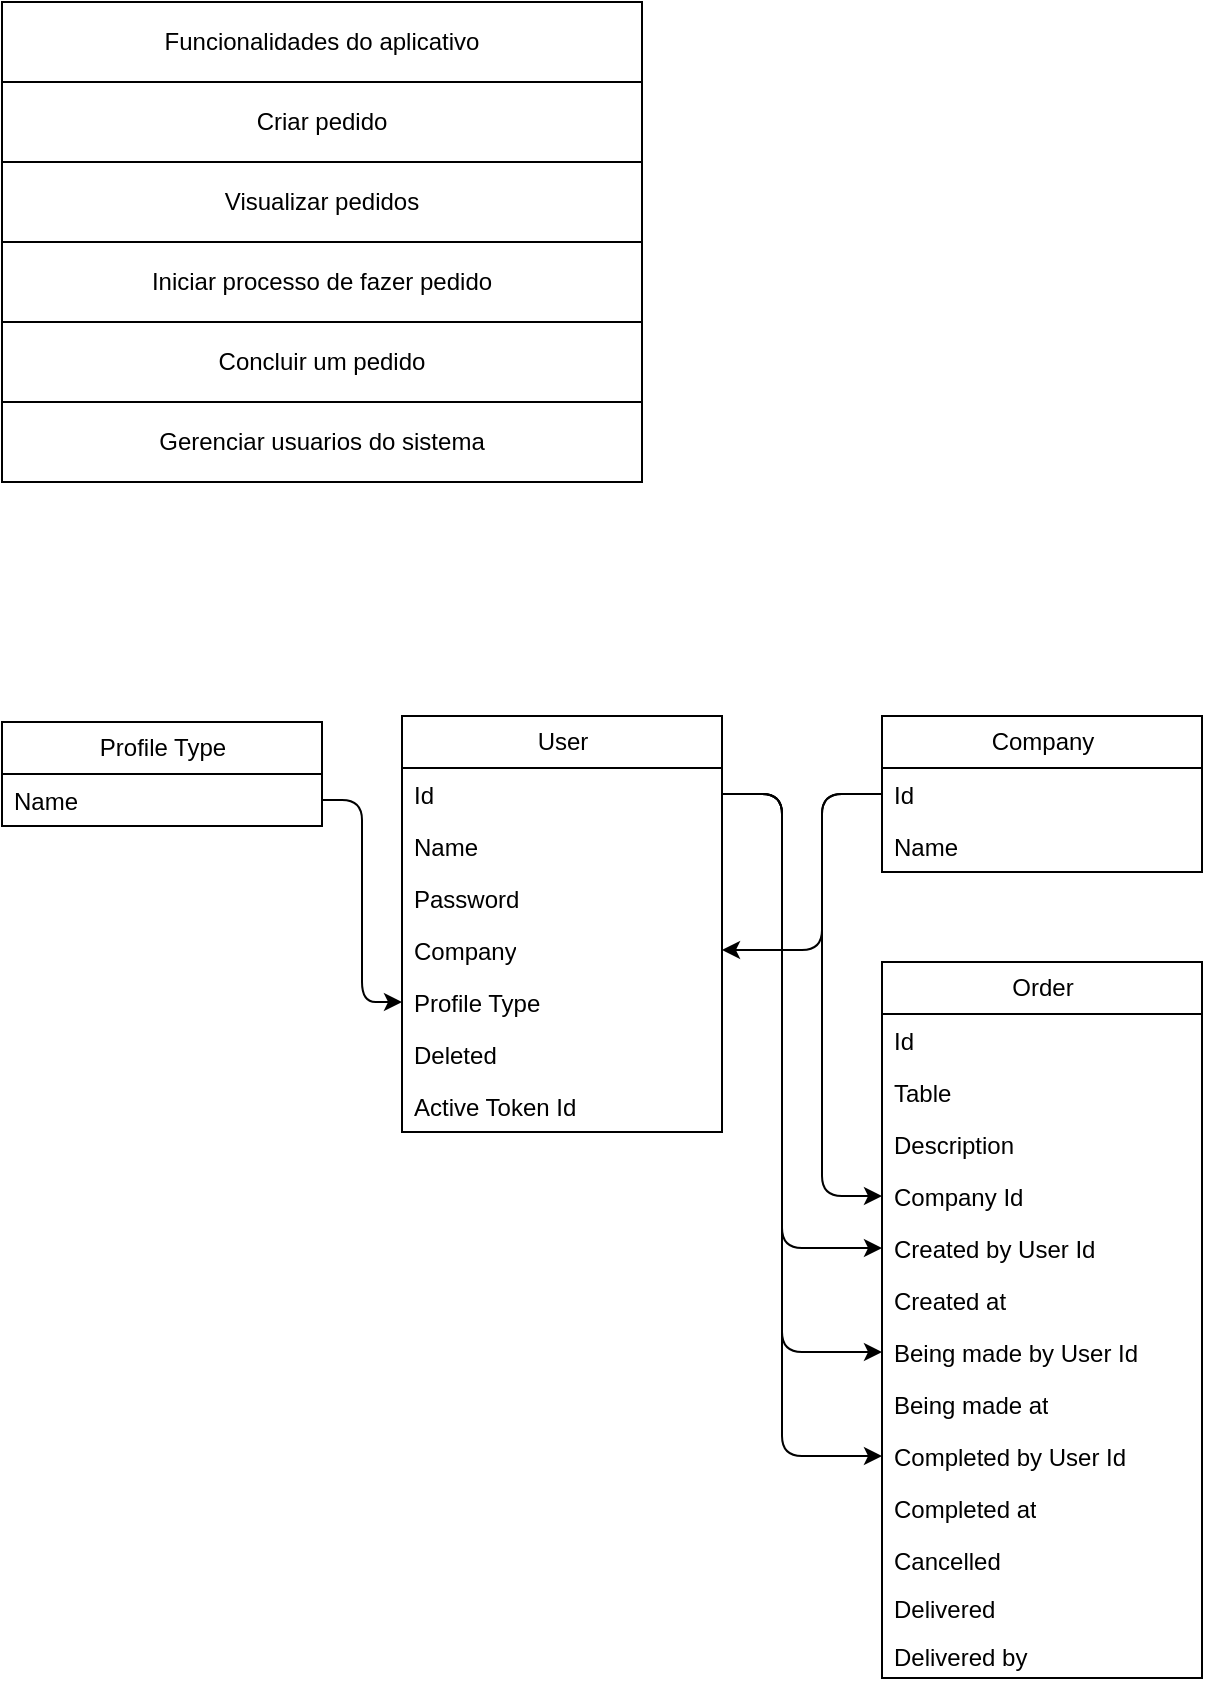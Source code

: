 <mxfile version="24.7.6">
  <diagram name="Page-1" id="xGH0vzM_QA4cssUUyt8o">
    <mxGraphModel dx="694" dy="555" grid="1" gridSize="10" guides="1" tooltips="1" connect="1" arrows="1" fold="1" page="1" pageScale="1" pageWidth="850" pageHeight="1100" math="0" shadow="0">
      <root>
        <mxCell id="0" />
        <mxCell id="1" parent="0" />
        <mxCell id="QV8UUKTRK6wTIGegPZfl-1" value="Funcionalidades do aplicativo" style="rounded=0;whiteSpace=wrap;html=1;" vertex="1" parent="1">
          <mxGeometry x="40" y="40" width="320" height="40" as="geometry" />
        </mxCell>
        <mxCell id="QV8UUKTRK6wTIGegPZfl-2" value="Criar pedido" style="rounded=0;whiteSpace=wrap;html=1;" vertex="1" parent="1">
          <mxGeometry x="40" y="80" width="320" height="40" as="geometry" />
        </mxCell>
        <mxCell id="QV8UUKTRK6wTIGegPZfl-3" value="Visualizar pedidos" style="rounded=0;whiteSpace=wrap;html=1;" vertex="1" parent="1">
          <mxGeometry x="40" y="120" width="320" height="40" as="geometry" />
        </mxCell>
        <mxCell id="QV8UUKTRK6wTIGegPZfl-4" value="Iniciar processo de fazer pedido" style="rounded=0;whiteSpace=wrap;html=1;" vertex="1" parent="1">
          <mxGeometry x="40" y="160" width="320" height="40" as="geometry" />
        </mxCell>
        <mxCell id="QV8UUKTRK6wTIGegPZfl-5" value="Concluir um pedido" style="rounded=0;whiteSpace=wrap;html=1;" vertex="1" parent="1">
          <mxGeometry x="40" y="200" width="320" height="40" as="geometry" />
        </mxCell>
        <mxCell id="QV8UUKTRK6wTIGegPZfl-6" value="Gerenciar usuarios do sistema" style="rounded=0;whiteSpace=wrap;html=1;" vertex="1" parent="1">
          <mxGeometry x="40" y="240" width="320" height="40" as="geometry" />
        </mxCell>
        <mxCell id="QV8UUKTRK6wTIGegPZfl-7" value="User" style="swimlane;fontStyle=0;childLayout=stackLayout;horizontal=1;startSize=26;fillColor=none;horizontalStack=0;resizeParent=1;resizeParentMax=0;resizeLast=0;collapsible=1;marginBottom=0;html=1;" vertex="1" parent="1">
          <mxGeometry x="240" y="397" width="160" height="208" as="geometry" />
        </mxCell>
        <mxCell id="QV8UUKTRK6wTIGegPZfl-8" value="Id" style="text;strokeColor=none;fillColor=none;align=left;verticalAlign=top;spacingLeft=4;spacingRight=4;overflow=hidden;rotatable=0;points=[[0,0.5],[1,0.5]];portConstraint=eastwest;whiteSpace=wrap;html=1;" vertex="1" parent="QV8UUKTRK6wTIGegPZfl-7">
          <mxGeometry y="26" width="160" height="26" as="geometry" />
        </mxCell>
        <mxCell id="QV8UUKTRK6wTIGegPZfl-9" value="Name" style="text;strokeColor=none;fillColor=none;align=left;verticalAlign=top;spacingLeft=4;spacingRight=4;overflow=hidden;rotatable=0;points=[[0,0.5],[1,0.5]];portConstraint=eastwest;whiteSpace=wrap;html=1;" vertex="1" parent="QV8UUKTRK6wTIGegPZfl-7">
          <mxGeometry y="52" width="160" height="26" as="geometry" />
        </mxCell>
        <mxCell id="QV8UUKTRK6wTIGegPZfl-10" value="Password" style="text;strokeColor=none;fillColor=none;align=left;verticalAlign=top;spacingLeft=4;spacingRight=4;overflow=hidden;rotatable=0;points=[[0,0.5],[1,0.5]];portConstraint=eastwest;whiteSpace=wrap;html=1;" vertex="1" parent="QV8UUKTRK6wTIGegPZfl-7">
          <mxGeometry y="78" width="160" height="26" as="geometry" />
        </mxCell>
        <mxCell id="QV8UUKTRK6wTIGegPZfl-11" value="Company" style="text;strokeColor=none;fillColor=none;align=left;verticalAlign=top;spacingLeft=4;spacingRight=4;overflow=hidden;rotatable=0;points=[[0,0.5],[1,0.5]];portConstraint=eastwest;whiteSpace=wrap;html=1;" vertex="1" parent="QV8UUKTRK6wTIGegPZfl-7">
          <mxGeometry y="104" width="160" height="26" as="geometry" />
        </mxCell>
        <mxCell id="QV8UUKTRK6wTIGegPZfl-12" value="Profile Type" style="text;strokeColor=none;fillColor=none;align=left;verticalAlign=top;spacingLeft=4;spacingRight=4;overflow=hidden;rotatable=0;points=[[0,0.5],[1,0.5]];portConstraint=eastwest;whiteSpace=wrap;html=1;" vertex="1" parent="QV8UUKTRK6wTIGegPZfl-7">
          <mxGeometry y="130" width="160" height="26" as="geometry" />
        </mxCell>
        <mxCell id="QV8UUKTRK6wTIGegPZfl-13" value="Deleted" style="text;strokeColor=none;fillColor=none;align=left;verticalAlign=top;spacingLeft=4;spacingRight=4;overflow=hidden;rotatable=0;points=[[0,0.5],[1,0.5]];portConstraint=eastwest;whiteSpace=wrap;html=1;" vertex="1" parent="QV8UUKTRK6wTIGegPZfl-7">
          <mxGeometry y="156" width="160" height="26" as="geometry" />
        </mxCell>
        <mxCell id="QV8UUKTRK6wTIGegPZfl-14" value="Active Token Id" style="text;strokeColor=none;fillColor=none;align=left;verticalAlign=top;spacingLeft=4;spacingRight=4;overflow=hidden;rotatable=0;points=[[0,0.5],[1,0.5]];portConstraint=eastwest;whiteSpace=wrap;html=1;" vertex="1" parent="QV8UUKTRK6wTIGegPZfl-7">
          <mxGeometry y="182" width="160" height="26" as="geometry" />
        </mxCell>
        <mxCell id="QV8UUKTRK6wTIGegPZfl-15" value="Order" style="swimlane;fontStyle=0;childLayout=stackLayout;horizontal=1;startSize=26;fillColor=none;horizontalStack=0;resizeParent=1;resizeParentMax=0;resizeLast=0;collapsible=1;marginBottom=0;html=1;" vertex="1" parent="1">
          <mxGeometry x="480" y="520" width="160" height="358" as="geometry" />
        </mxCell>
        <mxCell id="QV8UUKTRK6wTIGegPZfl-16" value="Id" style="text;strokeColor=none;fillColor=none;align=left;verticalAlign=top;spacingLeft=4;spacingRight=4;overflow=hidden;rotatable=0;points=[[0,0.5],[1,0.5]];portConstraint=eastwest;whiteSpace=wrap;html=1;" vertex="1" parent="QV8UUKTRK6wTIGegPZfl-15">
          <mxGeometry y="26" width="160" height="26" as="geometry" />
        </mxCell>
        <mxCell id="QV8UUKTRK6wTIGegPZfl-17" value="Table" style="text;strokeColor=none;fillColor=none;align=left;verticalAlign=top;spacingLeft=4;spacingRight=4;overflow=hidden;rotatable=0;points=[[0,0.5],[1,0.5]];portConstraint=eastwest;whiteSpace=wrap;html=1;" vertex="1" parent="QV8UUKTRK6wTIGegPZfl-15">
          <mxGeometry y="52" width="160" height="26" as="geometry" />
        </mxCell>
        <mxCell id="QV8UUKTRK6wTIGegPZfl-18" value="Description" style="text;strokeColor=none;fillColor=none;align=left;verticalAlign=top;spacingLeft=4;spacingRight=4;overflow=hidden;rotatable=0;points=[[0,0.5],[1,0.5]];portConstraint=eastwest;whiteSpace=wrap;html=1;" vertex="1" parent="QV8UUKTRK6wTIGegPZfl-15">
          <mxGeometry y="78" width="160" height="26" as="geometry" />
        </mxCell>
        <mxCell id="QV8UUKTRK6wTIGegPZfl-19" value="Company Id" style="text;strokeColor=none;fillColor=none;align=left;verticalAlign=top;spacingLeft=4;spacingRight=4;overflow=hidden;rotatable=0;points=[[0,0.5],[1,0.5]];portConstraint=eastwest;whiteSpace=wrap;html=1;" vertex="1" parent="QV8UUKTRK6wTIGegPZfl-15">
          <mxGeometry y="104" width="160" height="26" as="geometry" />
        </mxCell>
        <mxCell id="QV8UUKTRK6wTIGegPZfl-20" value="Created by User Id" style="text;strokeColor=none;fillColor=none;align=left;verticalAlign=top;spacingLeft=4;spacingRight=4;overflow=hidden;rotatable=0;points=[[0,0.5],[1,0.5]];portConstraint=eastwest;whiteSpace=wrap;html=1;" vertex="1" parent="QV8UUKTRK6wTIGegPZfl-15">
          <mxGeometry y="130" width="160" height="26" as="geometry" />
        </mxCell>
        <mxCell id="QV8UUKTRK6wTIGegPZfl-21" value="Created at" style="text;strokeColor=none;fillColor=none;align=left;verticalAlign=top;spacingLeft=4;spacingRight=4;overflow=hidden;rotatable=0;points=[[0,0.5],[1,0.5]];portConstraint=eastwest;whiteSpace=wrap;html=1;" vertex="1" parent="QV8UUKTRK6wTIGegPZfl-15">
          <mxGeometry y="156" width="160" height="26" as="geometry" />
        </mxCell>
        <mxCell id="QV8UUKTRK6wTIGegPZfl-22" value="Being made by User Id" style="text;strokeColor=none;fillColor=none;align=left;verticalAlign=top;spacingLeft=4;spacingRight=4;overflow=hidden;rotatable=0;points=[[0,0.5],[1,0.5]];portConstraint=eastwest;whiteSpace=wrap;html=1;" vertex="1" parent="QV8UUKTRK6wTIGegPZfl-15">
          <mxGeometry y="182" width="160" height="26" as="geometry" />
        </mxCell>
        <mxCell id="QV8UUKTRK6wTIGegPZfl-23" value="Being made at" style="text;strokeColor=none;fillColor=none;align=left;verticalAlign=top;spacingLeft=4;spacingRight=4;overflow=hidden;rotatable=0;points=[[0,0.5],[1,0.5]];portConstraint=eastwest;whiteSpace=wrap;html=1;" vertex="1" parent="QV8UUKTRK6wTIGegPZfl-15">
          <mxGeometry y="208" width="160" height="26" as="geometry" />
        </mxCell>
        <mxCell id="QV8UUKTRK6wTIGegPZfl-24" value="Completed by User Id" style="text;strokeColor=none;fillColor=none;align=left;verticalAlign=top;spacingLeft=4;spacingRight=4;overflow=hidden;rotatable=0;points=[[0,0.5],[1,0.5]];portConstraint=eastwest;whiteSpace=wrap;html=1;" vertex="1" parent="QV8UUKTRK6wTIGegPZfl-15">
          <mxGeometry y="234" width="160" height="26" as="geometry" />
        </mxCell>
        <mxCell id="QV8UUKTRK6wTIGegPZfl-25" value="Completed at" style="text;strokeColor=none;fillColor=none;align=left;verticalAlign=top;spacingLeft=4;spacingRight=4;overflow=hidden;rotatable=0;points=[[0,0.5],[1,0.5]];portConstraint=eastwest;whiteSpace=wrap;html=1;" vertex="1" parent="QV8UUKTRK6wTIGegPZfl-15">
          <mxGeometry y="260" width="160" height="26" as="geometry" />
        </mxCell>
        <mxCell id="QV8UUKTRK6wTIGegPZfl-26" value="Cancelled" style="text;strokeColor=none;fillColor=none;align=left;verticalAlign=top;spacingLeft=4;spacingRight=4;overflow=hidden;rotatable=0;points=[[0,0.5],[1,0.5]];portConstraint=eastwest;whiteSpace=wrap;html=1;" vertex="1" parent="QV8UUKTRK6wTIGegPZfl-15">
          <mxGeometry y="286" width="160" height="24" as="geometry" />
        </mxCell>
        <mxCell id="QV8UUKTRK6wTIGegPZfl-39" value="Delivered" style="text;strokeColor=none;fillColor=none;align=left;verticalAlign=top;spacingLeft=4;spacingRight=4;overflow=hidden;rotatable=0;points=[[0,0.5],[1,0.5]];portConstraint=eastwest;whiteSpace=wrap;html=1;" vertex="1" parent="QV8UUKTRK6wTIGegPZfl-15">
          <mxGeometry y="310" width="160" height="24" as="geometry" />
        </mxCell>
        <mxCell id="QV8UUKTRK6wTIGegPZfl-40" value="Delivered by" style="text;strokeColor=none;fillColor=none;align=left;verticalAlign=top;spacingLeft=4;spacingRight=4;overflow=hidden;rotatable=0;points=[[0,0.5],[1,0.5]];portConstraint=eastwest;whiteSpace=wrap;html=1;" vertex="1" parent="QV8UUKTRK6wTIGegPZfl-15">
          <mxGeometry y="334" width="160" height="24" as="geometry" />
        </mxCell>
        <mxCell id="QV8UUKTRK6wTIGegPZfl-27" value="Company" style="swimlane;fontStyle=0;childLayout=stackLayout;horizontal=1;startSize=26;fillColor=none;horizontalStack=0;resizeParent=1;resizeParentMax=0;resizeLast=0;collapsible=1;marginBottom=0;html=1;" vertex="1" parent="1">
          <mxGeometry x="480" y="397" width="160" height="78" as="geometry" />
        </mxCell>
        <mxCell id="QV8UUKTRK6wTIGegPZfl-28" value="Id" style="text;strokeColor=none;fillColor=none;align=left;verticalAlign=top;spacingLeft=4;spacingRight=4;overflow=hidden;rotatable=0;points=[[0,0.5],[1,0.5]];portConstraint=eastwest;whiteSpace=wrap;html=1;" vertex="1" parent="QV8UUKTRK6wTIGegPZfl-27">
          <mxGeometry y="26" width="160" height="26" as="geometry" />
        </mxCell>
        <mxCell id="QV8UUKTRK6wTIGegPZfl-29" value="Name" style="text;strokeColor=none;fillColor=none;align=left;verticalAlign=top;spacingLeft=4;spacingRight=4;overflow=hidden;rotatable=0;points=[[0,0.5],[1,0.5]];portConstraint=eastwest;whiteSpace=wrap;html=1;" vertex="1" parent="QV8UUKTRK6wTIGegPZfl-27">
          <mxGeometry y="52" width="160" height="26" as="geometry" />
        </mxCell>
        <mxCell id="QV8UUKTRK6wTIGegPZfl-30" value="Profile Type" style="swimlane;fontStyle=0;childLayout=stackLayout;horizontal=1;startSize=26;fillColor=none;horizontalStack=0;resizeParent=1;resizeParentMax=0;resizeLast=0;collapsible=1;marginBottom=0;html=1;" vertex="1" parent="1">
          <mxGeometry x="40" y="400" width="160" height="52" as="geometry" />
        </mxCell>
        <mxCell id="QV8UUKTRK6wTIGegPZfl-31" value="Name" style="text;strokeColor=none;fillColor=none;align=left;verticalAlign=top;spacingLeft=4;spacingRight=4;overflow=hidden;rotatable=0;points=[[0,0.5],[1,0.5]];portConstraint=eastwest;whiteSpace=wrap;html=1;" vertex="1" parent="QV8UUKTRK6wTIGegPZfl-30">
          <mxGeometry y="26" width="160" height="26" as="geometry" />
        </mxCell>
        <mxCell id="QV8UUKTRK6wTIGegPZfl-32" style="edgeStyle=orthogonalEdgeStyle;html=1;exitX=1;exitY=0.5;exitDx=0;exitDy=0;entryX=0;entryY=0.5;entryDx=0;entryDy=0;" edge="1" parent="1" source="QV8UUKTRK6wTIGegPZfl-31" target="QV8UUKTRK6wTIGegPZfl-12">
          <mxGeometry relative="1" as="geometry" />
        </mxCell>
        <mxCell id="QV8UUKTRK6wTIGegPZfl-33" style="edgeStyle=orthogonalEdgeStyle;html=1;exitX=0;exitY=0.5;exitDx=0;exitDy=0;entryX=1;entryY=0.5;entryDx=0;entryDy=0;" edge="1" parent="1" source="QV8UUKTRK6wTIGegPZfl-28" target="QV8UUKTRK6wTIGegPZfl-11">
          <mxGeometry relative="1" as="geometry">
            <Array as="points">
              <mxPoint x="450" y="436" />
              <mxPoint x="450" y="514" />
            </Array>
          </mxGeometry>
        </mxCell>
        <mxCell id="QV8UUKTRK6wTIGegPZfl-34" style="edgeStyle=orthogonalEdgeStyle;html=1;entryX=0;entryY=0.5;entryDx=0;entryDy=0;" edge="1" parent="1" source="QV8UUKTRK6wTIGegPZfl-8" target="QV8UUKTRK6wTIGegPZfl-20">
          <mxGeometry relative="1" as="geometry">
            <mxPoint x="450" y="560" as="targetPoint" />
            <Array as="points">
              <mxPoint x="430" y="436" />
              <mxPoint x="430" y="663" />
            </Array>
          </mxGeometry>
        </mxCell>
        <mxCell id="QV8UUKTRK6wTIGegPZfl-35" style="edgeStyle=orthogonalEdgeStyle;html=1;entryX=0;entryY=0.5;entryDx=0;entryDy=0;" edge="1" parent="1" source="QV8UUKTRK6wTIGegPZfl-28" target="QV8UUKTRK6wTIGegPZfl-19">
          <mxGeometry relative="1" as="geometry">
            <mxPoint x="460" y="590" as="targetPoint" />
            <Array as="points">
              <mxPoint x="450" y="436" />
              <mxPoint x="450" y="637" />
            </Array>
          </mxGeometry>
        </mxCell>
        <mxCell id="QV8UUKTRK6wTIGegPZfl-36" style="edgeStyle=orthogonalEdgeStyle;html=1;entryX=0;entryY=0.5;entryDx=0;entryDy=0;" edge="1" parent="1" source="QV8UUKTRK6wTIGegPZfl-8" target="QV8UUKTRK6wTIGegPZfl-22">
          <mxGeometry relative="1" as="geometry">
            <Array as="points">
              <mxPoint x="430" y="436" />
              <mxPoint x="430" y="715" />
            </Array>
          </mxGeometry>
        </mxCell>
        <mxCell id="QV8UUKTRK6wTIGegPZfl-37" style="edgeStyle=orthogonalEdgeStyle;html=1;exitX=1;exitY=0.5;exitDx=0;exitDy=0;entryX=0;entryY=0.5;entryDx=0;entryDy=0;" edge="1" parent="1" source="QV8UUKTRK6wTIGegPZfl-8" target="QV8UUKTRK6wTIGegPZfl-24">
          <mxGeometry relative="1" as="geometry">
            <mxPoint x="440" y="730" as="targetPoint" />
            <Array as="points">
              <mxPoint x="430" y="436" />
              <mxPoint x="430" y="767" />
            </Array>
          </mxGeometry>
        </mxCell>
      </root>
    </mxGraphModel>
  </diagram>
</mxfile>
